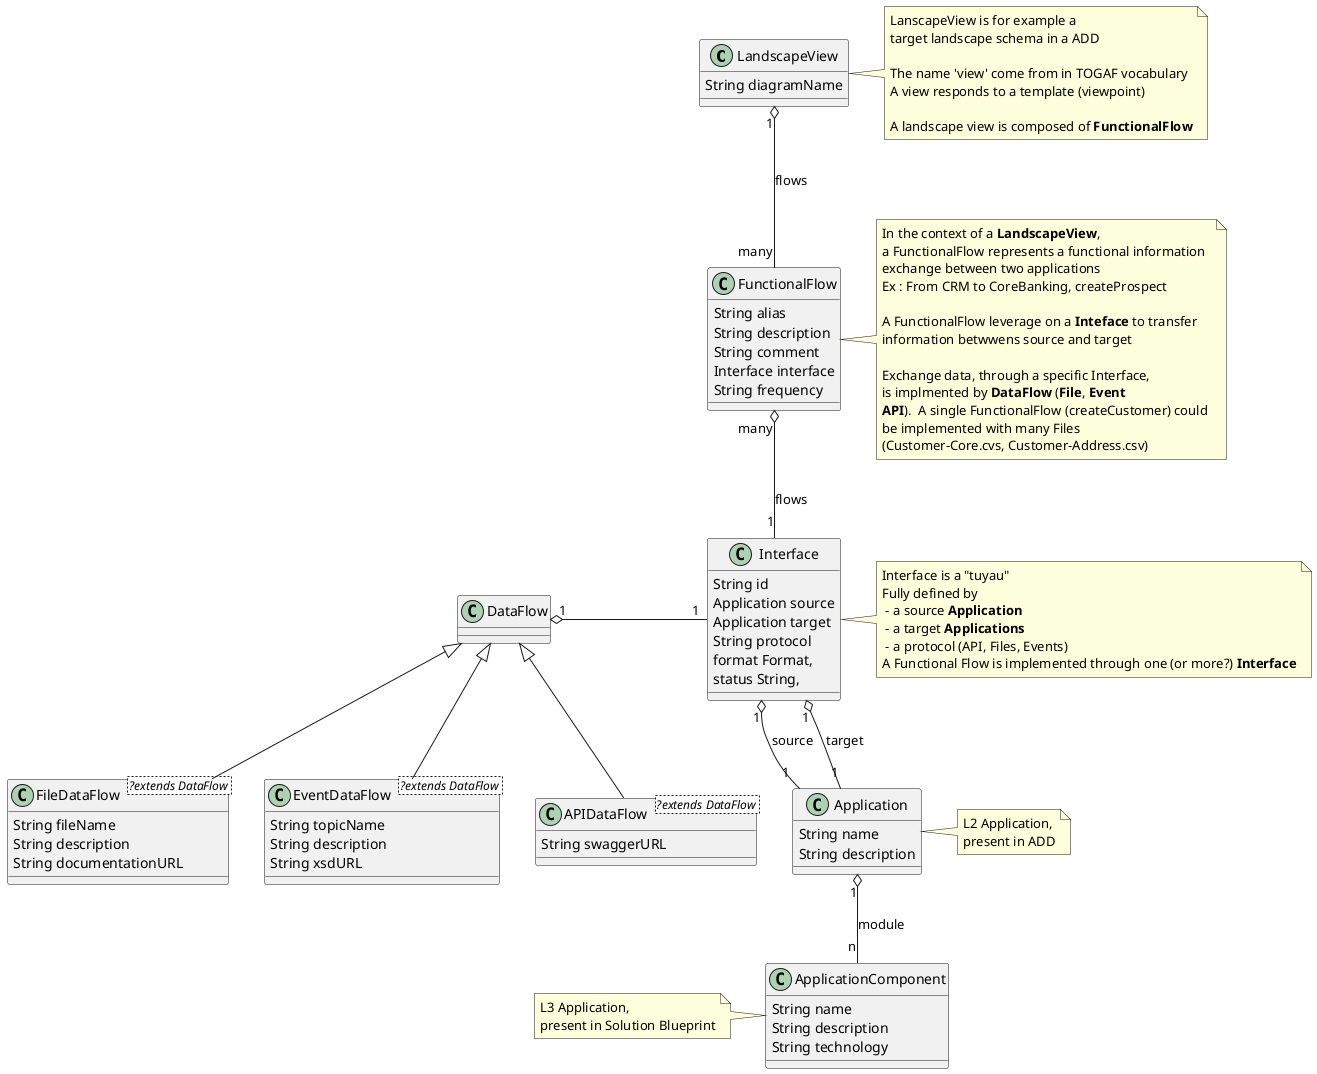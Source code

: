 @startuml
LandscapeView "1" o-down- "many" FunctionalFlow : flows
FunctionalFlow "many" o-down- "1" Interface : flows
'FunctionalFlow "1" o-- "many" DataFlow
DataFlow "1" o-right- "1" Interface



Interface "1" o-- "1" Application : source
Interface "1" o-- "1" Application : target
Application "1" o-- "n" ApplicationComponent : module
DataFlow <|-- FileDataFlow
DataFlow <|-- EventDataFlow
DataFlow <|-- APIDataFlow

'DataFlow "1" o-left- "1" ApplicationComponent : source
'DataFlow "1" o-left- "1" ApplicationComponent : target



Class LandscapeView {
   String diagramName 
}
note right of LandscapeView
  LanscapeView is for example a 
  target landscape schema in a ADD
  
  The name 'view' come from in TOGAF vocabulary
  A view responds to a template (viewpoint)

  A landscape view is composed of <b>FunctionalFlow</b>
end note 

Class FunctionalFlow {
    String alias
    String description
    String comment
	Interface interface
	String frequency
}
note right of FunctionalFlow
  In the context of a <b>LandscapeView</b>,
  a FunctionalFlow represents a functional information 
  exchange between two applications
  Ex : From CRM to CoreBanking, createProspect 
  
  A FunctionalFlow leverage on a <b>Inteface</b> to transfer
  information betwwens source and target

  Exchange data, through a specific Interface, 
  is implmented by <b>DataFlow</b> (<b>File</b>, <b>Event</b>
  <b>API</b>).  A single FunctionalFlow (createCustomer) could 
  be implemented with many Files 
  (Customer-Core.cvs, Customer-Address.csv)
end note 

Class Interface {
    String id
    Application source
    Application target
	String protocol
    format Format,
    status String,
}
note right of Interface
   Interface is a "tuyau"
   Fully defined by 
    - a source <b>Application</b>
    - a target <b>Applications</b>
    - a protocol (API, Files, Events)
   A Functional Flow is implemented through one (or more?) <b>Interface</b>
end note


Class Application {
String name
String description
}
note right of Application
   L2 Application, 
   present in ADD
end note

Class ApplicationComponent {
String name
String description
String technology

}
note left of ApplicationComponent
   L3 Application, 
   present in Solution Blueprint
end note


Class DataFlow {
}

Class FileDataFlow <?extends DataFlow > {
   String fileName
   String description
   String documentationURL
}

Class EventDataFlow <?extends DataFlow > {
   String topicName
   String description
   String xsdURL
}

Class APIDataFlow <?extends DataFlow > {
   String swaggerURL
}
@enduml
